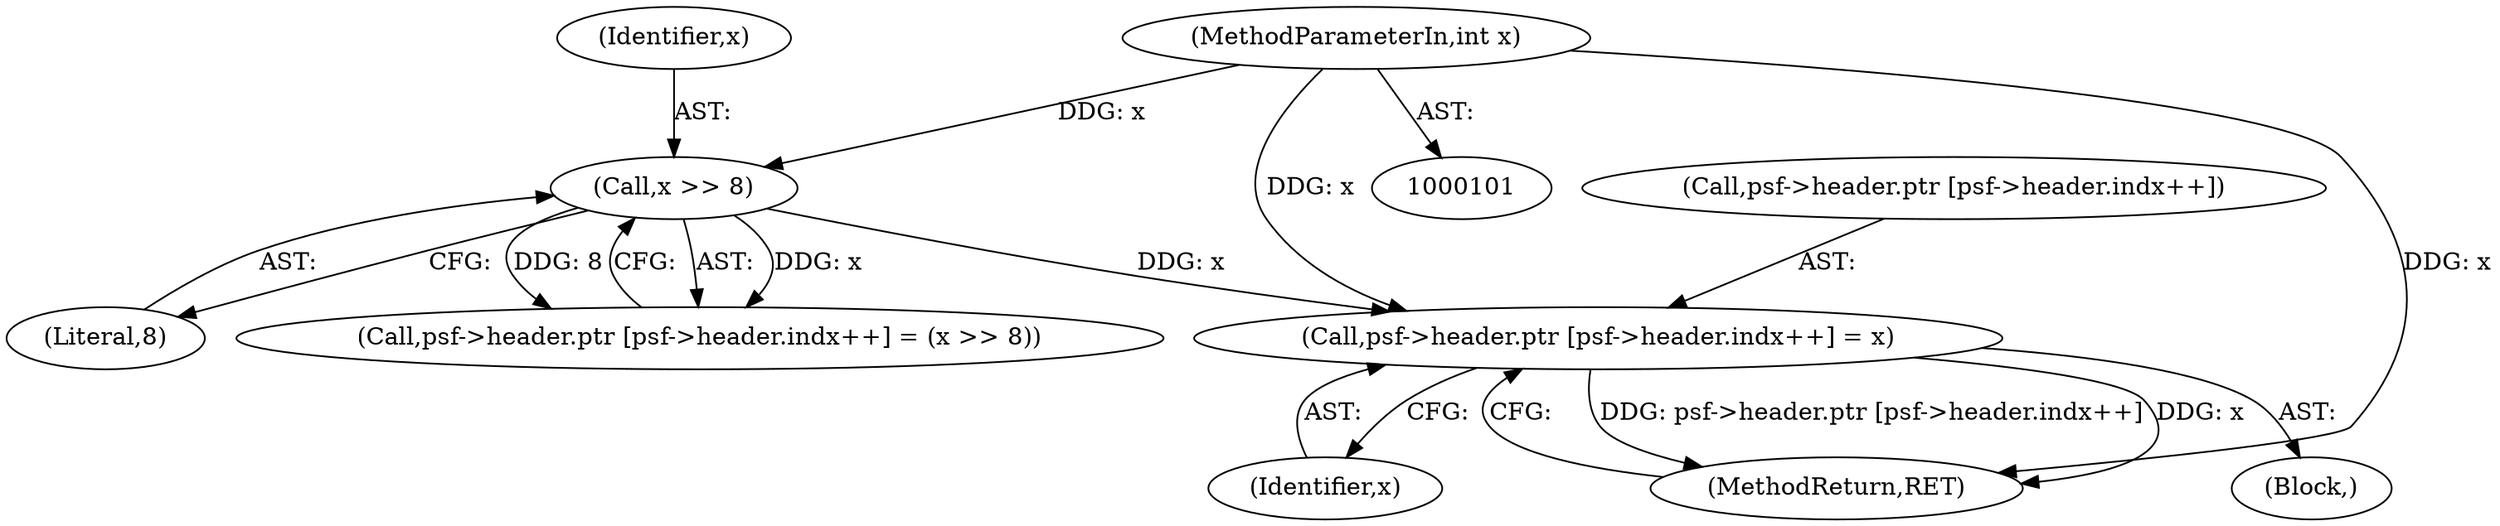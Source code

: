 digraph "0_libsndfile_708e996c87c5fae77b104ccfeb8f6db784c32074_4@array" {
"1000121" [label="(Call,psf->header.ptr [psf->header.indx++] = x)"];
"1000118" [label="(Call,x >> 8)"];
"1000103" [label="(MethodParameterIn,int x)"];
"1000122" [label="(Call,psf->header.ptr [psf->header.indx++])"];
"1000104" [label="(Block,)"];
"1000134" [label="(Identifier,x)"];
"1000135" [label="(MethodReturn,RET)"];
"1000119" [label="(Identifier,x)"];
"1000121" [label="(Call,psf->header.ptr [psf->header.indx++] = x)"];
"1000118" [label="(Call,x >> 8)"];
"1000105" [label="(Call,psf->header.ptr [psf->header.indx++] = (x >> 8))"];
"1000120" [label="(Literal,8)"];
"1000103" [label="(MethodParameterIn,int x)"];
"1000121" -> "1000104"  [label="AST: "];
"1000121" -> "1000134"  [label="CFG: "];
"1000122" -> "1000121"  [label="AST: "];
"1000134" -> "1000121"  [label="AST: "];
"1000135" -> "1000121"  [label="CFG: "];
"1000121" -> "1000135"  [label="DDG: psf->header.ptr [psf->header.indx++]"];
"1000121" -> "1000135"  [label="DDG: x"];
"1000118" -> "1000121"  [label="DDG: x"];
"1000103" -> "1000121"  [label="DDG: x"];
"1000118" -> "1000105"  [label="AST: "];
"1000118" -> "1000120"  [label="CFG: "];
"1000119" -> "1000118"  [label="AST: "];
"1000120" -> "1000118"  [label="AST: "];
"1000105" -> "1000118"  [label="CFG: "];
"1000118" -> "1000105"  [label="DDG: x"];
"1000118" -> "1000105"  [label="DDG: 8"];
"1000103" -> "1000118"  [label="DDG: x"];
"1000103" -> "1000101"  [label="AST: "];
"1000103" -> "1000135"  [label="DDG: x"];
}

